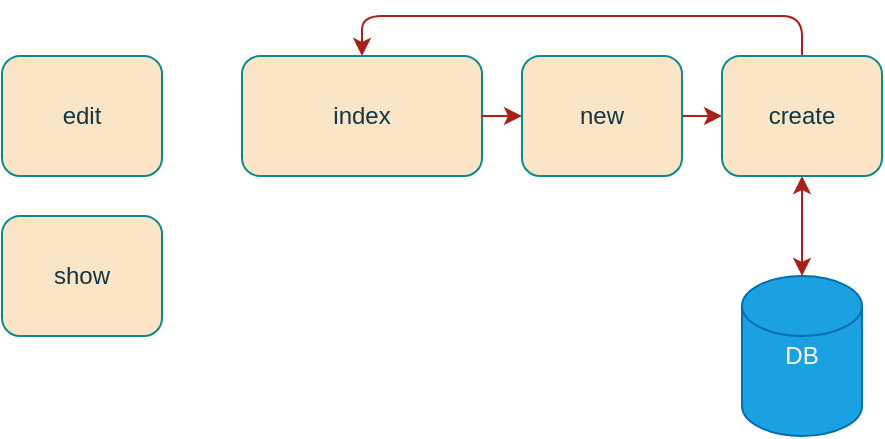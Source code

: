 <mxfile version="13.6.5">
    <diagram id="gCUyXLpeqiTPLw5Q5LbS" name="ページ1">
        <mxGraphModel dx="507" dy="450" grid="1" gridSize="10" guides="1" tooltips="1" connect="1" arrows="1" fold="1" page="1" pageScale="1" pageWidth="827" pageHeight="1169" background="#FFFFFF" math="0" shadow="0">
            <root>
                <mxCell id="0"/>
                <mxCell id="1" parent="0"/>
                <mxCell id="2" value="index" style="whiteSpace=wrap;html=1;fillColor=#FAE5C7;strokeColor=#0F8B8D;fontColor=#143642;rounded=1;" vertex="1" parent="1">
                    <mxGeometry x="200" y="40" width="120" height="60" as="geometry"/>
                </mxCell>
                <mxCell id="4" value="show" style="whiteSpace=wrap;html=1;fillColor=#FAE5C7;strokeColor=#0F8B8D;fontColor=#143642;rounded=1;" vertex="1" parent="1">
                    <mxGeometry x="80" y="120" width="80" height="60" as="geometry"/>
                </mxCell>
                <mxCell id="5" value="edit" style="whiteSpace=wrap;html=1;fillColor=#FAE5C7;strokeColor=#0F8B8D;fontColor=#143642;rounded=1;" vertex="1" parent="1">
                    <mxGeometry x="80" y="40" width="80" height="60" as="geometry"/>
                </mxCell>
                <mxCell id="11" style="edgeStyle=orthogonalEdgeStyle;orthogonalLoop=1;jettySize=auto;html=1;exitX=1;exitY=0.5;exitDx=0;exitDy=0;entryX=0;entryY=0.5;entryDx=0;entryDy=0;fontColor=#143642;labelBackgroundColor=#DAD2D8;strokeColor=#A8201A;" edge="1" parent="1" source="6" target="9">
                    <mxGeometry relative="1" as="geometry"/>
                </mxCell>
                <mxCell id="6" value="new" style="whiteSpace=wrap;html=1;fillColor=#FAE5C7;strokeColor=#0F8B8D;fontColor=#143642;rounded=1;" vertex="1" parent="1">
                    <mxGeometry x="340" y="40" width="80" height="60" as="geometry"/>
                </mxCell>
                <mxCell id="7" value="DB" style="shape=cylinder2;whiteSpace=wrap;html=1;boundedLbl=1;backgroundOutline=1;size=15;fillColor=#1ba1e2;strokeColor=#006EAF;fontColor=#ffffff;rounded=1;" vertex="1" parent="1">
                    <mxGeometry x="450" y="150" width="60" height="80" as="geometry"/>
                </mxCell>
                <mxCell id="8" value="" style="endArrow=classic;html=1;fontColor=#143642;entryX=0;entryY=0.5;entryDx=0;entryDy=0;labelBackgroundColor=#DAD2D8;strokeColor=#A8201A;" edge="1" parent="1" source="2" target="6">
                    <mxGeometry width="50" height="50" relative="1" as="geometry">
                        <mxPoint x="250" y="230" as="sourcePoint"/>
                        <mxPoint x="300" y="180" as="targetPoint"/>
                    </mxGeometry>
                </mxCell>
                <mxCell id="18" style="edgeStyle=orthogonalEdgeStyle;orthogonalLoop=1;jettySize=auto;html=1;exitX=0.5;exitY=0;exitDx=0;exitDy=0;entryX=0.5;entryY=0;entryDx=0;entryDy=0;fontColor=#143642;labelBackgroundColor=#DAD2D8;strokeColor=#A8201A;" edge="1" parent="1" source="9" target="2">
                    <mxGeometry relative="1" as="geometry"/>
                </mxCell>
                <mxCell id="9" value="create" style="whiteSpace=wrap;html=1;fillColor=#FAE5C7;strokeColor=#0F8B8D;fontColor=#143642;rounded=1;" vertex="1" parent="1">
                    <mxGeometry x="440" y="40" width="80" height="60" as="geometry"/>
                </mxCell>
                <mxCell id="16" value="" style="endArrow=classic;startArrow=classic;html=1;fontColor=#143642;entryX=0.5;entryY=1;entryDx=0;entryDy=0;labelBackgroundColor=#DAD2D8;strokeColor=#A8201A;" edge="1" parent="1" source="7" target="9">
                    <mxGeometry width="50" height="50" relative="1" as="geometry">
                        <mxPoint x="250" y="230" as="sourcePoint"/>
                        <mxPoint x="300" y="180" as="targetPoint"/>
                    </mxGeometry>
                </mxCell>
            </root>
        </mxGraphModel>
    </diagram>
</mxfile>